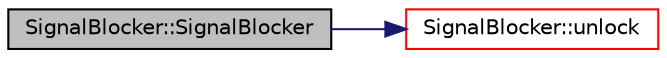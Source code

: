 digraph "SignalBlocker::SignalBlocker"
{
 // LATEX_PDF_SIZE
  edge [fontname="Helvetica",fontsize="10",labelfontname="Helvetica",labelfontsize="10"];
  node [fontname="Helvetica",fontsize="10",shape=record];
  rankdir="LR";
  Node1 [label="SignalBlocker::SignalBlocker",height=0.2,width=0.4,color="black", fillcolor="grey75", style="filled", fontcolor="black",tooltip=" "];
  Node1 -> Node2 [color="midnightblue",fontsize="10",style="solid",fontname="Helvetica"];
  Node2 [label="SignalBlocker::unlock",height=0.2,width=0.4,color="red", fillcolor="white", style="filled",URL="$class_signal_blocker.html#a9a7f72fd508b69eced286f4817413a98",tooltip=" "];
}
